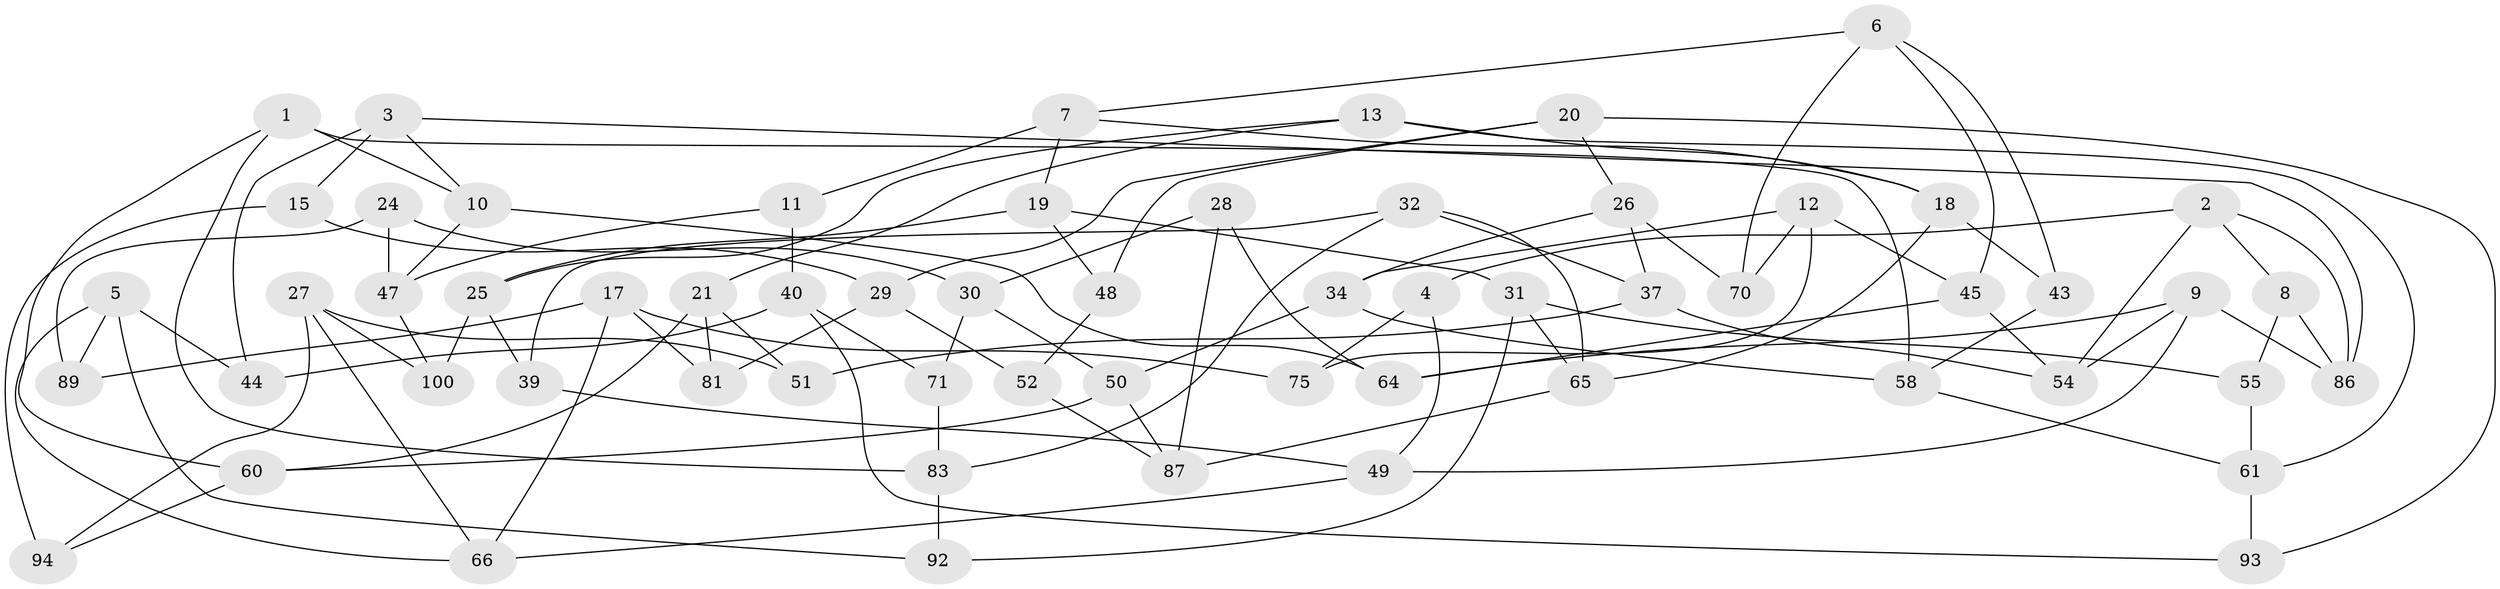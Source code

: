 // original degree distribution, {3: 1.0}
// Generated by graph-tools (version 1.1) at 2025/11/02/21/25 10:11:15]
// undirected, 61 vertices, 111 edges
graph export_dot {
graph [start="1"]
  node [color=gray90,style=filled];
  1 [super="+63"];
  2 [super="+22"];
  3 [super="+16"];
  4;
  5 [super="+95"];
  6 [super="+14"];
  7 [super="+38"];
  8;
  9 [super="+72"];
  10 [super="+67"];
  11;
  12 [super="+23"];
  13 [super="+62"];
  15;
  17 [super="+76"];
  18 [super="+53"];
  19 [super="+82"];
  20 [super="+41"];
  21 [super="+56"];
  24;
  25 [super="+78"];
  26 [super="+33"];
  27 [super="+57"];
  28;
  29 [super="+42"];
  30 [super="+59"];
  31 [super="+35"];
  32 [super="+36"];
  34 [super="+80"];
  37 [super="+84"];
  39;
  40 [super="+46"];
  43;
  44;
  45 [super="+90"];
  47 [super="+79"];
  48;
  49 [super="+69"];
  50 [super="+68"];
  51;
  52;
  54 [super="+97"];
  55;
  58 [super="+73"];
  60 [super="+88"];
  61 [super="+77"];
  64 [super="+74"];
  65 [super="+85"];
  66 [super="+98"];
  70;
  71;
  75;
  81;
  83 [super="+99"];
  86 [super="+91"];
  87 [super="+96"];
  89;
  92;
  93;
  94;
  100;
  1 -- 10;
  1 -- 60;
  1 -- 58;
  1 -- 83;
  2 -- 86;
  2 -- 54;
  2 -- 8;
  2 -- 4;
  3 -- 15;
  3 -- 44;
  3 -- 10;
  3 -- 86;
  4 -- 49;
  4 -- 75;
  5 -- 44;
  5 -- 89;
  5 -- 92;
  5 -- 66;
  6 -- 7;
  6 -- 45;
  6 -- 70;
  6 -- 43;
  7 -- 18;
  7 -- 19;
  7 -- 11;
  8 -- 55;
  8 -- 86;
  9 -- 64;
  9 -- 54;
  9 -- 49;
  9 -- 86;
  10 -- 47;
  10 -- 64;
  11 -- 40;
  11 -- 47;
  12 -- 34;
  12 -- 45;
  12 -- 75;
  12 -- 70;
  13 -- 61;
  13 -- 21;
  13 -- 25;
  13 -- 18;
  15 -- 29;
  15 -- 94;
  17 -- 75;
  17 -- 89;
  17 -- 81;
  17 -- 66;
  18 -- 65;
  18 -- 43;
  19 -- 48;
  19 -- 31;
  19 -- 25;
  20 -- 93;
  20 -- 48;
  20 -- 26;
  20 -- 29;
  21 -- 51;
  21 -- 81;
  21 -- 60;
  24 -- 89;
  24 -- 47;
  24 -- 30;
  25 -- 39;
  25 -- 100;
  26 -- 70;
  26 -- 34;
  26 -- 37;
  27 -- 100;
  27 -- 94;
  27 -- 66;
  27 -- 51;
  28 -- 30;
  28 -- 64;
  28 -- 87;
  29 -- 52;
  29 -- 81;
  30 -- 50;
  30 -- 71;
  31 -- 92;
  31 -- 55;
  31 -- 65;
  32 -- 39;
  32 -- 83;
  32 -- 65;
  32 -- 37;
  34 -- 50;
  34 -- 58;
  37 -- 51;
  37 -- 54;
  39 -- 49;
  40 -- 71;
  40 -- 93;
  40 -- 44;
  43 -- 58;
  45 -- 54;
  45 -- 64;
  47 -- 100;
  48 -- 52;
  49 -- 66;
  50 -- 60;
  50 -- 87;
  52 -- 87;
  55 -- 61;
  58 -- 61;
  60 -- 94;
  61 -- 93;
  65 -- 87;
  71 -- 83;
  83 -- 92;
}
